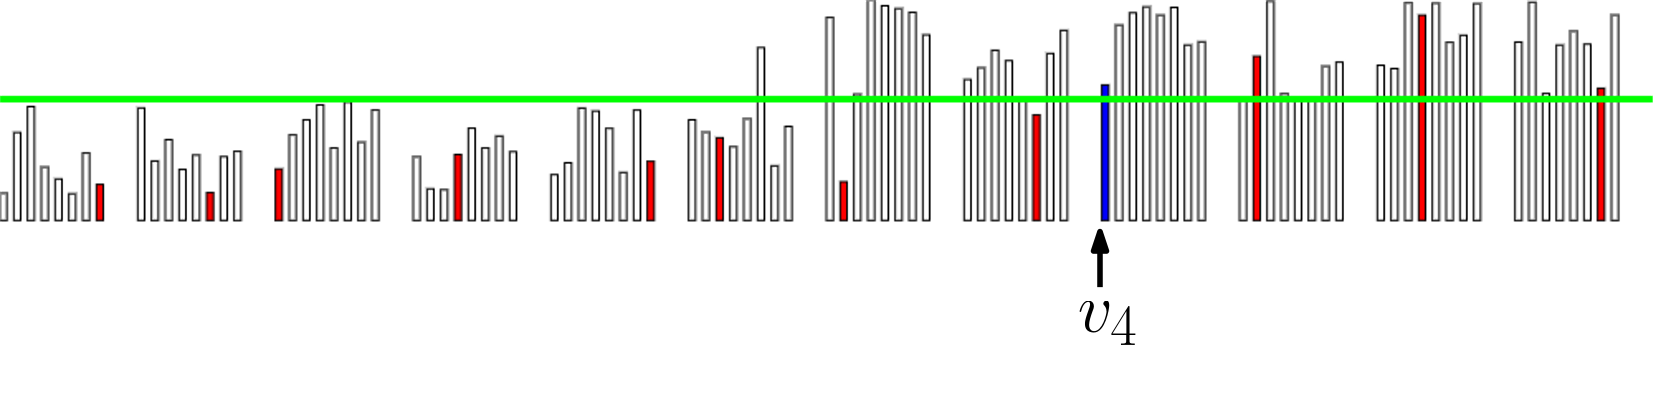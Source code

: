 <?xml version="1.0"?>
<!DOCTYPE ipe SYSTEM "ipe.dtd">
<ipe version="70212" creator="Ipe 7.2.12">
<info created="D:20191018220409" modified="D:20191018221130"/>
<bitmap id="1" width="1000" height="250" BitsPerComponent="8" ColorSpace="DeviceRGB" Filter="FlateDecode" length="4152" encoding="base64">
eNrt3U+oHVcdwPFrIloMvoZ0EWl4qKWt4qt/uhCsCFXEYjei1AdGFy5d1CAUXLgwjS5cCILE
Lly4cKERYlHcVBDRgljBRf33RNuCSknRhd2IgmK0Hu/lPM5kXpK5d+45c2bm8+EsSvoymZn7
e2e+/XPffeklADjahQsXHk3s7++7J4zdR5suX77snkzDz1rcEwBm1e3B6q9D3uh2JmBvb++b
URjp+XR7+F5+f6LLt/MjTX3u1debctz2cIHvSNivANDtwX9b3CtG1O0HBwerv55btwffX+r4
j+HhXn0p6nmvwqE+HmW67f49AwC6vf0cDNnzssRisXCvJuNS0/SydubdvlbWbvFeFbjtuh0A
3X5kt4en8OGXpd3+eIvbOLqsPRt16aswDMebdLtu1+0AUH+3h19/KOFNf2Ps9rX6ajUMV6P6
/+OLbtftAKDbb/B0frHF7Z1Stx85DLpdt+t2ABhdt4fjnEp4pA4rvEbva9Ltul23A4Bu90it
sNvDK/WDqMsr+I0W3T6Zb+fvNun2LbrYYv8BQLezbrev+wp+LNFlGHT7aL6dd3Y+eOutq9Vl
GHT7Wmd1LmHrA+Cax8SdiT6PCd2u22/6Cur2aXR7eOVWS7fP4awAqOrp/NxSz8eEbtftul23
63bdDkD9jwndrtt1u27X7bodAN2Obtftul23A6DbdTuXWnS7btftuh0A3a7bKxyGs4kcr6Bu
1+26XbcDoNvJmGq6Xbfrdt0OgG7X7R0806Lbdbtu1+0A6HbdXmFA3p0oWTK6Xbfr9hsf6lyT
bgdAt8+824cqGd2u23X7TQ91McqxiwLA6Lo9fPFjTbpdt+v2kXZ7+OLfNI2622s7FAC6vYbq
eziqv/p0u27X7Tfo9vBb7oky/at73Q6Abld9ul236/b+3b7WXOl2AHS7btftXkHdrtt1OwC6
Xbfr9o1fwadadLtu7+5vLbodAN2u23V7jlcwHOe+ROGS0e39uz0c555En7na7BV8dSLHD63S
7QDodt0+q27/YUsNJaPbt9LtweonxvScqy2+ghvM1ZMtN71X727S7QDodt0+gW4Pv/7eRCU/
zF+3b6vbtzJXw3Z7ONT9iY4X+OOo439d0u0ANQt7+0NNul23z7PbK/wQLt2u20vuV7odoP5u
D3v741HhFtXt3f25Rbfrdt2u23U7wNy6fagW1e1rXeBrEtMLSN2u23W7bgdAt0+j23M/Un/b
ott1u27X7QDodt1eW7eHC3xTopJPotHtul2363YAdLtu7zgMuj3rbf9Kk27X7bodAN2u23V7
hd0eWvSTt9yyWoVvu27X7bodQLfrdt2u27t3+1otqtt1u24H0O26fXTdHs7qnU26Xbfrdt2u
2wF0u26vsNvDWf006nNWul23p2d1d5Nu1+0A6HbdnukCdbtu7zkMz0QVTbtu1+0Aul2363bd
Pr9uv9iSY65e2aTbdTsAun0C3f75ppJnpdtn2O3h6s4l8s3VP6M+AanbdTuAbtft9XR7+CM+
GxU+K90+z24fdq5ekej0Cup23Q6g23V7Nd0+1Fnpdt0+yFz9a6nrK6jbdTuAbtftul236/Y6
5kq363YAdLtu1+26Xbfrdt0OoNt1u27X7bpdt+t2AHS7btftul2363bdDqDbdXvJkvlqk27X
7bpdt+t2AHR7hd0eDvWJqKqz0u26Xbfrdt0OoNt1+8TOSrfrdt2u2wHQ7bp9kt3+fItu1+26
XbcDoNt1e23dvru7d+LE7uEqGdu6Xbfrdt0OoNt1u27v3u2LxcGqvHZ29nW7btfthbv9Sotu
B9Dtul2363bdrttr6/a93d0zJ04crpLTDoBu1+26Xbfrdt3evdsP4j3c39nR7QC6Xbfrdt2u
23W7bgdgtt3+haZKqk+36/aS3R5O6cFE4X/g1e35uj188WubdDsA4+32cLafiQqnmm7X7fV0
e/DEUvn/UKXbs3Z7+C1/inJdYJFuXxy+TpZlWZZlWZZlWZZlWZZlWZZlWZZlWZZlWZZlWZZl
WZZlWZY13PL2MTb295Yub6L5WlT4nXrgfalbf5/XPN+Xuu7b67wvNev7Uut8r6X3pVb4vtTs
017lz5O52uIBPVthdE8k+jy8QLfrdt2u23W7btftW0+144kcn1ZQ5pH6iyaZscVvHN0+dn9s
cU90u27X7bpdt+v2MXZ77k8ZK/ZIfVskIHU71zwHX5fwIRG6Xbfrdt2u23W7bp/nI1W3d7/t
YdTvSgjIYasvvILfaerzPfjGJt2u23W7btftul2363bdPupuD55d8unANXR7eAU/FPV/4vwu
mt73oG7X7bpdt+t23a7bdfsMu32oadftgzxxdLtu1+26Xbfrdt2u23W7bke363bdnu8Cd0+d
Olz7Dzyg23W7btftul2363Z0u01Gt1fY7RcWi+eX63J4cOt23a7bdbtu1+26Hd1e0736VJNu
n3m3r57aul2363bdrtt1+yD36rYm3a7bx9Lt4Y9YJHLsV6t79eUox73S7bpdt+t23a7bdbtu
736v/hplenOWbtftI92vCtwr3a7bdbtu1+26Xbfr9kw7g27X7bpdt+t23a7bdbtu1+26Xbej
23W7btftul2363bdrtvR7ej2Qe5VOM7xRI6S0e26Xbebdt2u23W7btftqws80zSfbn9XU45h
mEO3B1eXMpWMbtftut2063bdrtt1u24/vMAr0ah/tuEGW99PokzDMJNuz1oyul2363bTrtun
1+3hrL7VpNt1u26fz1wN+8nvBbr9cy26Xcnodt2u23X7eLs9nNVHoky3XV/pdt2u2wfp9nB1
5xO5mkG363bdrtt1u24v1e25b7u+qi3V3pyoJNUm3+2/atHtZbq9RDPodt2u23W7btftul23
Z0u1Xy/Vk2qT7/ZwdW9JVHKBs+3237fodt2u23W7btftul2319nttaXaHLq9wgucbbeHL37D
zs7h6vMK6nbdrtt1u27X7bp9wL56VWJ6P0hct+t23X6Dh5du1+26Xbfrdt2u28fVV/9YmuQH
AA2bal9squSnnup23a7bdbtu1+26Xbfrdn2l26851KejTHu7udLtul2363bdbtp1u27X7bq9
f7fn3tvNlW7X7bpdt+t2067bdbtu1+26XbdPu9v3m3I8nXW7btftul2363bdrtsLp1o4zulE
JXv7sHMVfv32ROUXqNuPfHhdjnS7btftul2363bdrtsn0+3BX5bq2dsH7/bwd19Yqv8CdXvW
h5du1+26Xbfrdt2u2yfc7eFsX5/Icdsnv7fX0O1r3asPNOl23a7bdbtu1+26XbfX1u3h6u5K
FL7Aars9nPMflvLddt1eVbeH3/K9qPBHg+l23a5kdLtu1+26Xbd3/x58dqn8BW7xOXi2KceI
6vZBhFN6+bFjh6vP07nA3q7bdbtu1+26Xbfrdt1eOCBH1+3hj7gUdSyZ6/2vEbp9K3v7w029
7tVi8e/l6vl01u26Xbfrdt2u23W7btftNXT7BiVz5P8aodu3tbc/FvU91Jaezrpdt+t23a7b
dbtu1+26fbMLvNJSuNtru+2T39t1u27X7UpGt+t23a7bdfsYuz38+plEn9uu23W7bt9g2u+9
4450ld7bdbuS0e26Xbfrdt0+nm7f1iaj23V75d0e/ohjiZIb8o23vqcXi9VKtz7drtt1u27X
7bpdt+t23a7bZ9vt4Q/6z1LhDXmDrW8y3f7LFt2u23W7btftur3kMFxs0e26XbePotsH2ZDn
3O3h19+aqGTalYxu1+26XbfPp9vDKZ1LVNJXur3tRy26Xbfr9pof9Lpdt+t23a7bdfvgWTuN
bg9ffKqp8m4Pc/WekycPl71dt+t23a5kdLtu1+26XbfPpNvDb3kxylUyW+32teZKt+v2Pq/g
0y26Xbfrdt2u23W7btftY9nbdbtun0+3h+Pcm+iz9el23a7bdbtu1+26Xbfrdt0+4W4Ph3p7
00i3Pt2u23W7btftul2363bdrtun3e3hUD+P6n946Xbdrtt1u27X7bp9qGF4qkm363bdPq+S
0e26Xbfrdt2u23X7eLL2vqjwhwbqdt2u23W7btftul2363bdrtvr/7Bv3a7bdbtu1+3pWT16
/ny6lIxu1+2mXbfrdt2u23W7ktHtdZZMmN7VUjK6Xbebdt2u2zN1ezjUnadPp0u363bdrtt1
u5LR7brdtOt23V5ht4e5em6xWK3x7u26Xbfrdt2uZHS7bjftul23T77bj5wr3a7b+8zVk026
XbfrdiWj2027btftul236/Ya9/a9vfuj9Kw+3JTj6azbdbuS0e263bTrdt2u23W7bu/e7dc7
q29HmZ7Oul23KxndrttNu27X7R2dayp5gU+0zKTbw3FuP3nycBXe23V7VU9n3a7blYxu1+2m
Xbfr9u4DfzEq/+38YKLPXI1xb39hucrv7bpdt+t23a5kdLtuN+26faTdPpZv54l1+1B7u27X
7bpdtysZ3a7bTbtu1+26XbfrdiWj25WMbtftpl2363bdrtt1u27X7bpdydjbdbtp1+26Xbfr
dt2u23W7blcyut2063bdrtt1u27X7bpdtysZ3a7bTbtu1+263d6u23W7btftSka363bTrtt1
u27X7bpdt+t2JWPadbtp1+26Xbfrdt2u23W7blcy9nbdbtp1u27X7fZ23a7bdbtuVzK6Xbeb
dt2u23W7btftSka3KxndrttNu27X7bpdt+t23a7bdbuSsbfrdtOu23W7btftul2363bdrmR0
u2nX7bpdt+t23a7bdbtuVzK6Xbebdt2u23W7vV2363bdrtuVjG7X7aZdt0++2w+W2md1ELUv
cKV9gdkPtbNzsNyYDrbR7UNeYLyK9t6+1qE27vbVas/VWIZh4729tldwg7Ma37Sve6jrjOjG
e/tWNpnpTHt9FzipaR9ub4/d/v/V7vaZ7u2mfQxbX6G9fbiH1xanfXXCh645q9SRXx+kZ1Xi
UGFjSlbPaR/yApOruGZvX+tQm3V7ukq/gls61GZ7e4Wv4AZnNb5pX/dQ1xnRnvtbz01mOtNe
3wVOatqH29ubL+yevd20j2XrK7S3D/fw2uK0AwAAAAAAAAAAAAAAAAAAAAAAAAAAAAAAAAAA
AAAAAAAAAAAAAAAAAAAAAAAAAAAAAAAAAAAAAAAAAAAAAAAAAAAAAAAAAAAAAAAAAAAAAAAA
AAAAAAAAAAAAAAAAAAAAAAAAAAAAAAAAAAAAAAAAAAAAAAAAAAAAAAAAAAAAAAAAAAAAAAAA
AAAAAAAAAAAAAAAAAAAAAAAAAAAAAAAAAAAAAAAAAAAAAAAAAAAAAAAAAAAAAAAAAAAAAAAA
AAAAAAAAAAAAAAAAAAAAAAAAAAAAAAAAAAAAAAAAAAAAAAAAAAAAAAAAAAAAAAAAAAAAAAAA
AAAAAAAAAAAAAAAAAAAAAAAAAAAAAAAAAAAAAAAAAAAAAAAAAAAAAAAAAAAAAAAAAAAAAAAA
AAAAAAAAAAAAAAAAAAAAAAAAAAAAAAAAAAAAAAAAAAAAAAAAAAAAAEzY/wCwr5xK
</bitmap>
<ipestyle name="basic">
<symbol name="arrow/arc(spx)">
<path stroke="sym-stroke" fill="sym-stroke" pen="sym-pen">
0 0 m
-1 0.333 l
-1 -0.333 l
h
</path>
</symbol>
<symbol name="arrow/farc(spx)">
<path stroke="sym-stroke" fill="white" pen="sym-pen">
0 0 m
-1 0.333 l
-1 -0.333 l
h
</path>
</symbol>
<symbol name="arrow/ptarc(spx)">
<path stroke="sym-stroke" fill="sym-stroke" pen="sym-pen">
0 0 m
-1 0.333 l
-0.8 0 l
-1 -0.333 l
h
</path>
</symbol>
<symbol name="arrow/fptarc(spx)">
<path stroke="sym-stroke" fill="white" pen="sym-pen">
0 0 m
-1 0.333 l
-0.8 0 l
-1 -0.333 l
h
</path>
</symbol>
<symbol name="mark/circle(sx)" transformations="translations">
<path fill="sym-stroke">
0.6 0 0 0.6 0 0 e
0.4 0 0 0.4 0 0 e
</path>
</symbol>
<symbol name="mark/disk(sx)" transformations="translations">
<path fill="sym-stroke">
0.6 0 0 0.6 0 0 e
</path>
</symbol>
<symbol name="mark/fdisk(sfx)" transformations="translations">
<group>
<path fill="sym-fill">
0.5 0 0 0.5 0 0 e
</path>
<path fill="sym-stroke" fillrule="eofill">
0.6 0 0 0.6 0 0 e
0.4 0 0 0.4 0 0 e
</path>
</group>
</symbol>
<symbol name="mark/box(sx)" transformations="translations">
<path fill="sym-stroke" fillrule="eofill">
-0.6 -0.6 m
0.6 -0.6 l
0.6 0.6 l
-0.6 0.6 l
h
-0.4 -0.4 m
0.4 -0.4 l
0.4 0.4 l
-0.4 0.4 l
h
</path>
</symbol>
<symbol name="mark/square(sx)" transformations="translations">
<path fill="sym-stroke">
-0.6 -0.6 m
0.6 -0.6 l
0.6 0.6 l
-0.6 0.6 l
h
</path>
</symbol>
<symbol name="mark/fsquare(sfx)" transformations="translations">
<group>
<path fill="sym-fill">
-0.5 -0.5 m
0.5 -0.5 l
0.5 0.5 l
-0.5 0.5 l
h
</path>
<path fill="sym-stroke" fillrule="eofill">
-0.6 -0.6 m
0.6 -0.6 l
0.6 0.6 l
-0.6 0.6 l
h
-0.4 -0.4 m
0.4 -0.4 l
0.4 0.4 l
-0.4 0.4 l
h
</path>
</group>
</symbol>
<symbol name="mark/cross(sx)" transformations="translations">
<group>
<path fill="sym-stroke">
-0.43 -0.57 m
0.57 0.43 l
0.43 0.57 l
-0.57 -0.43 l
h
</path>
<path fill="sym-stroke">
-0.43 0.57 m
0.57 -0.43 l
0.43 -0.57 l
-0.57 0.43 l
h
</path>
</group>
</symbol>
<symbol name="arrow/fnormal(spx)">
<path stroke="sym-stroke" fill="white" pen="sym-pen">
0 0 m
-1 0.333 l
-1 -0.333 l
h
</path>
</symbol>
<symbol name="arrow/pointed(spx)">
<path stroke="sym-stroke" fill="sym-stroke" pen="sym-pen">
0 0 m
-1 0.333 l
-0.8 0 l
-1 -0.333 l
h
</path>
</symbol>
<symbol name="arrow/fpointed(spx)">
<path stroke="sym-stroke" fill="white" pen="sym-pen">
0 0 m
-1 0.333 l
-0.8 0 l
-1 -0.333 l
h
</path>
</symbol>
<symbol name="arrow/linear(spx)">
<path stroke="sym-stroke" pen="sym-pen">
-1 0.333 m
0 0 l
-1 -0.333 l
</path>
</symbol>
<symbol name="arrow/fdouble(spx)">
<path stroke="sym-stroke" fill="white" pen="sym-pen">
0 0 m
-1 0.333 l
-1 -0.333 l
h
-1 0 m
-2 0.333 l
-2 -0.333 l
h
</path>
</symbol>
<symbol name="arrow/double(spx)">
<path stroke="sym-stroke" fill="sym-stroke" pen="sym-pen">
0 0 m
-1 0.333 l
-1 -0.333 l
h
-1 0 m
-2 0.333 l
-2 -0.333 l
h
</path>
</symbol>
<pen name="heavier" value="0.8"/>
<pen name="fat" value="1.2"/>
<pen name="ultrafat" value="2"/>
<symbolsize name="large" value="5"/>
<symbolsize name="small" value="2"/>
<symbolsize name="tiny" value="1.1"/>
<arrowsize name="large" value="10"/>
<arrowsize name="small" value="5"/>
<arrowsize name="tiny" value="3"/>
<color name="red" value="1 0 0"/>
<color name="green" value="0 1 0"/>
<color name="blue" value="0 0 1"/>
<color name="yellow" value="1 1 0"/>
<color name="orange" value="1 0.647 0"/>
<color name="gold" value="1 0.843 0"/>
<color name="purple" value="0.627 0.125 0.941"/>
<color name="gray" value="0.745"/>
<color name="brown" value="0.647 0.165 0.165"/>
<color name="navy" value="0 0 0.502"/>
<color name="pink" value="1 0.753 0.796"/>
<color name="seagreen" value="0.18 0.545 0.341"/>
<color name="turquoise" value="0.251 0.878 0.816"/>
<color name="violet" value="0.933 0.51 0.933"/>
<color name="darkblue" value="0 0 0.545"/>
<color name="darkcyan" value="0 0.545 0.545"/>
<color name="darkgray" value="0.663"/>
<color name="darkgreen" value="0 0.392 0"/>
<color name="darkmagenta" value="0.545 0 0.545"/>
<color name="darkorange" value="1 0.549 0"/>
<color name="darkred" value="0.545 0 0"/>
<color name="lightblue" value="0.678 0.847 0.902"/>
<color name="lightcyan" value="0.878 1 1"/>
<color name="lightgray" value="0.827"/>
<color name="lightgreen" value="0.565 0.933 0.565"/>
<color name="lightyellow" value="1 1 0.878"/>
<dashstyle name="dashed" value="[4] 0"/>
<dashstyle name="dotted" value="[1 3] 0"/>
<dashstyle name="dash dotted" value="[4 2 1 2] 0"/>
<dashstyle name="dash dot dotted" value="[4 2 1 2 1 2] 0"/>
<textsize name="large" value="\large"/>
<textsize name="Large" value="\Large"/>
<textsize name="LARGE" value="\LARGE"/>
<textsize name="huge" value="\huge"/>
<textsize name="Huge" value="\Huge"/>
<textsize name="small" value="\small"/>
<textsize name="footnote" value="\footnotesize"/>
<textsize name="tiny" value="\tiny"/>
<textstyle name="center" begin="\begin{center}" end="\end{center}"/>
<textstyle name="itemize" begin="\begin{itemize}" end="\end{itemize}"/>
<textstyle name="item" begin="\begin{itemize}\item{}" end="\end{itemize}"/>
<gridsize name="4 pts" value="4"/>
<gridsize name="8 pts (~3 mm)" value="8"/>
<gridsize name="16 pts (~6 mm)" value="16"/>
<gridsize name="32 pts (~12 mm)" value="32"/>
<gridsize name="10 pts (~3.5 mm)" value="10"/>
<gridsize name="20 pts (~7 mm)" value="20"/>
<gridsize name="14 pts (~5 mm)" value="14"/>
<gridsize name="28 pts (~10 mm)" value="28"/>
<gridsize name="56 pts (~20 mm)" value="56"/>
<anglesize name="90 deg" value="90"/>
<anglesize name="60 deg" value="60"/>
<anglesize name="45 deg" value="45"/>
<anglesize name="30 deg" value="30"/>
<anglesize name="22.5 deg" value="22.5"/>
<opacity name="10%" value="0.1"/>
<opacity name="30%" value="0.3"/>
<opacity name="50%" value="0.5"/>
<opacity name="75%" value="0.75"/>
<tiling name="falling" angle="-60" step="4" width="1"/>
<tiling name="rising" angle="30" step="4" width="1"/>
</ipestyle>
<page>
<layer name="alpha"/>
<view layers="alpha" active="alpha"/>
<image layer="alpha" rect="0 346.625 595 495.375" bitmap="1"/>
<text matrix="1 0 0 1 4 -24" transformations="translations" pos="384 400" stroke="black" type="label" width="21.708" height="10.674" depth="4.78" valign="baseline" size="Huge" style="math">v_4 </text>
<path matrix="1 0 0 1 12 0" stroke="black" pen="ultrafat" arrow="normal/normal">
384 392 m
384 408 l
384 412 l
</path>
</page>
</ipe>
